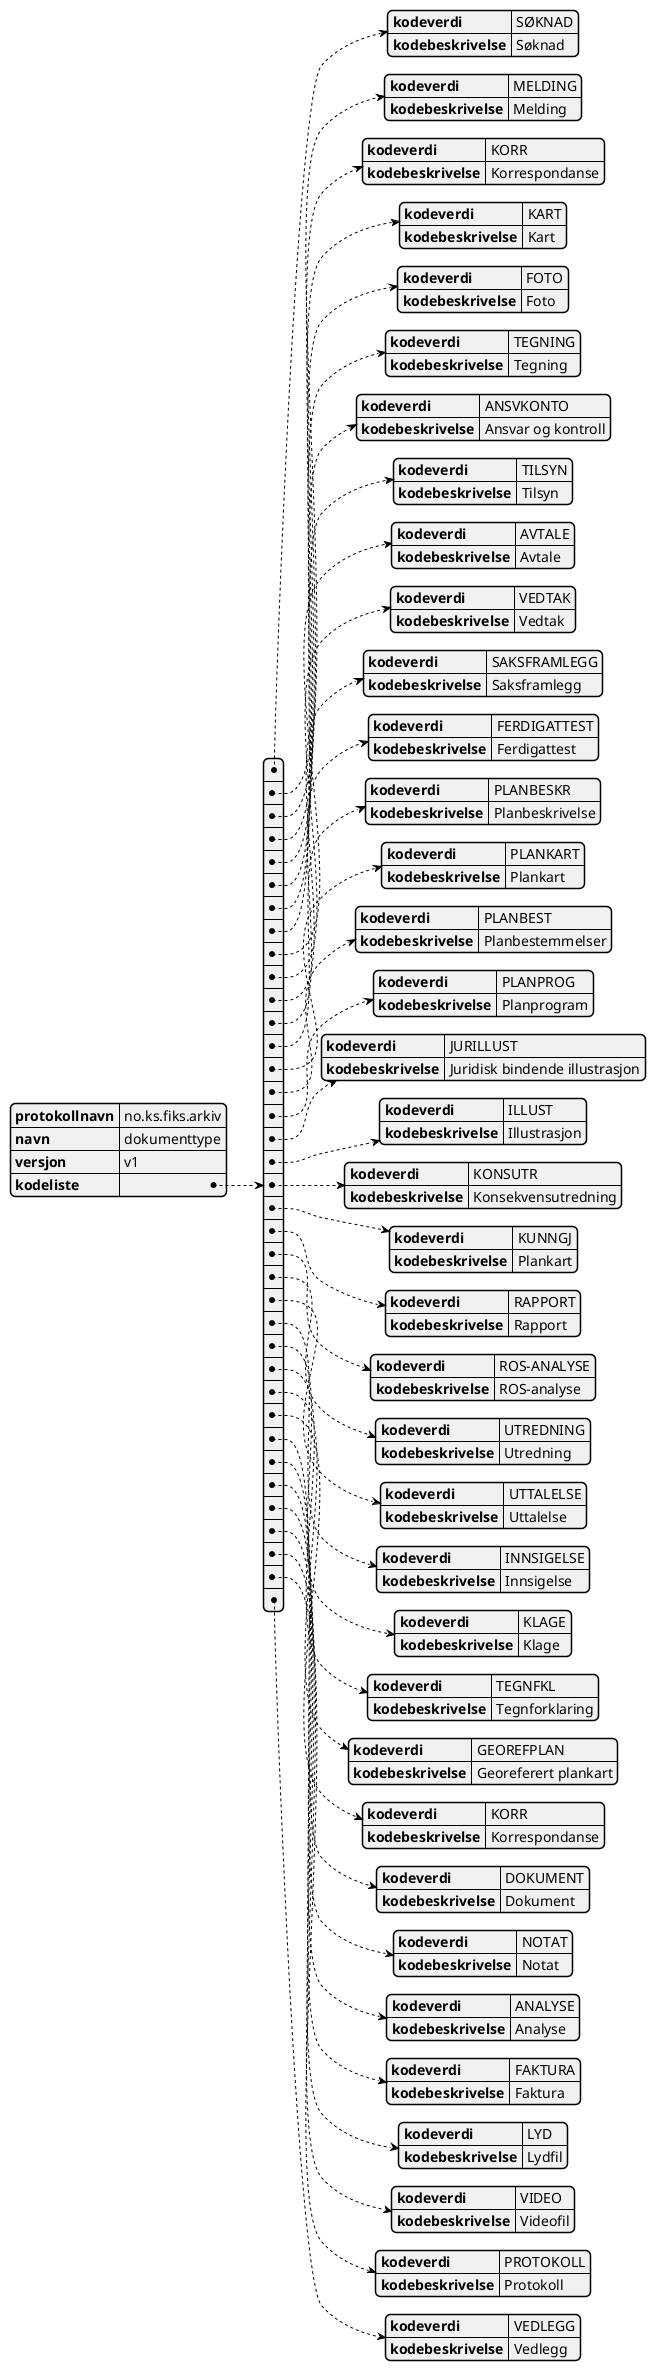 @startjson
{
  "protokollnavn": "no.ks.fiks.arkiv",
  "navn": "dokumenttype",
  "versjon": "v1",
  "kodeliste": [
    {
      "kodeverdi" : "SØKNAD",
      "kodebeskrivelse" : "Søknad"
    },
    {
      "kodeverdi" : "MELDING",
      "kodebeskrivelse" : "Melding"
    },
    {
      "kodeverdi" : "KORR",
      "kodebeskrivelse" : "Korrespondanse"
    },
    {
      "kodeverdi" : "KART",
      "kodebeskrivelse" : "Kart"
    },
    {
      "kodeverdi" : "FOTO",
      "kodebeskrivelse" : "Foto"
    },
    {
      "kodeverdi" : "TEGNING",
      "kodebeskrivelse" : "Tegning"
    },
    {
      "kodeverdi" : "ANSVKONTO",
      "kodebeskrivelse" : "Ansvar og kontroll"
    },
    {
      "kodeverdi" : "TILSYN",
      "kodebeskrivelse" : "Tilsyn"
    },
    {
      "kodeverdi" : "AVTALE",
      "kodebeskrivelse" : "Avtale"
    },
    {
      "kodeverdi" : "VEDTAK",
      "kodebeskrivelse" : "Vedtak"
    },
    {
      "kodeverdi" : "SAKSFRAMLEGG",
      "kodebeskrivelse" : "Saksframlegg"
    },
    {
      "kodeverdi" : "FERDIGATTEST",
      "kodebeskrivelse" : "Ferdigattest"
    },
    {
      "kodeverdi" : "PLANBESKR",
      "kodebeskrivelse" : "Planbeskrivelse"
    },
    {
      "kodeverdi" : "PLANKART",
      "kodebeskrivelse" : "Plankart"
    },
    {
      "kodeverdi" : "PLANBEST",
      "kodebeskrivelse" : "Planbestemmelser"
    },
    {
      "kodeverdi" : "PLANPROG",
      "kodebeskrivelse" : "Planprogram"
    },
    {
      "kodeverdi" : "JURILLUST",
      "kodebeskrivelse" : "Juridisk bindende illustrasjon"
    },
    {
      "kodeverdi" : "ILLUST",
      "kodebeskrivelse" : "Illustrasjon"
    },
    {
      "kodeverdi" : "KONSUTR",
      "kodebeskrivelse" : "Konsekvensutredning"
    },
    {
      "kodeverdi" : "KUNNGJ",
      "kodebeskrivelse" : "Plankart"
    },
    {
      "kodeverdi" : "RAPPORT",
      "kodebeskrivelse" : "Rapport"
    },
    {
      "kodeverdi" : "ROS-ANALYSE",
      "kodebeskrivelse" : "ROS-analyse"
    },
    {
      "kodeverdi" : "UTREDNING",
      "kodebeskrivelse" : "Utredning"
    },
    {
      "kodeverdi" : "UTTALELSE",
      "kodebeskrivelse" : "Uttalelse"
    },
    {
      "kodeverdi" : "INNSIGELSE",
      "kodebeskrivelse" : "Innsigelse"
    },
    {
      "kodeverdi" : "KLAGE",
      "kodebeskrivelse" : "Klage"
    },
    {
      "kodeverdi" : "TEGNFKL",
      "kodebeskrivelse" : "Tegnforklaring"
    },
    {
      "kodeverdi" : "GEOREFPLAN",
      "kodebeskrivelse" : "Georeferert plankart"
    },
    {
      "kodeverdi" : "KORR",
      "kodebeskrivelse" : "Korrespondanse"
    },
    {
      "kodeverdi" : "DOKUMENT",
      "kodebeskrivelse" : "Dokument"
    },
    {
      "kodeverdi" : "NOTAT",
      "kodebeskrivelse" : "Notat"
    },
    {
      "kodeverdi" : "ANALYSE",
      "kodebeskrivelse" : "Analyse"
    },
    {
      "kodeverdi" : "FAKTURA",
      "kodebeskrivelse" : "Faktura"
    },
    {
      "kodeverdi" : "LYD",
      "kodebeskrivelse" : "Lydfil"
    },
    {
      "kodeverdi" : "VIDEO",
      "kodebeskrivelse" : "Videofil"
    },
    {
      "kodeverdi" : "PROTOKOLL",
      "kodebeskrivelse" : "Protokoll"
    },
    {
      "kodeverdi" : "VEDLEGG",
      "kodebeskrivelse" : "Vedlegg"
    }
  ]
}
@endjson